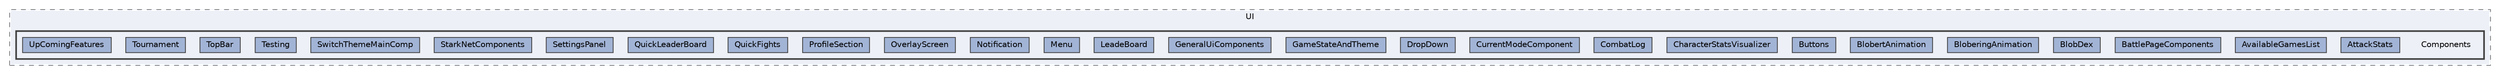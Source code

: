 digraph "Bloberts/Scripts/UI/Components"
{
 // LATEX_PDF_SIZE
  bgcolor="transparent";
  edge [fontname=Helvetica,fontsize=10,labelfontname=Helvetica,labelfontsize=10];
  node [fontname=Helvetica,fontsize=10,shape=box,height=0.2,width=0.4];
  compound=true
  subgraph clusterdir_05b9da9c231dc04fb68445786587af22 {
    graph [ bgcolor="#edf0f7", pencolor="grey50", label="UI", fontname=Helvetica,fontsize=10 style="filled,dashed", URL="dir_05b9da9c231dc04fb68445786587af22.html",tooltip=""]
  subgraph clusterdir_87cc03029c4ec6f21ab385a6bf609d9d {
    graph [ bgcolor="#edf0f7", pencolor="grey25", label="", fontname=Helvetica,fontsize=10 style="filled,bold", URL="dir_87cc03029c4ec6f21ab385a6bf609d9d.html",tooltip=""]
    dir_87cc03029c4ec6f21ab385a6bf609d9d [shape=plaintext, label="Components"];
  dir_de68eb5702e1f1919eb4f2f459347e88 [label="AttackStats", fillcolor="#a2b4d6", color="grey25", style="filled", URL="dir_de68eb5702e1f1919eb4f2f459347e88.html",tooltip=""];
  dir_13dc793941a4a40ce95d1559a481a908 [label="AvailableGamesList", fillcolor="#a2b4d6", color="grey25", style="filled", URL="dir_13dc793941a4a40ce95d1559a481a908.html",tooltip=""];
  dir_530ec34921bd9814d92769c92530aef6 [label="BattlePageComponents", fillcolor="#a2b4d6", color="grey25", style="filled", URL="dir_530ec34921bd9814d92769c92530aef6.html",tooltip=""];
  dir_f538152c8ce8122b285f7fda0a3145fd [label="BlobDex", fillcolor="#a2b4d6", color="grey25", style="filled", URL="dir_f538152c8ce8122b285f7fda0a3145fd.html",tooltip=""];
  dir_f2f24372b15ef8793b6be456d4d50160 [label="BloberingAnimation", fillcolor="#a2b4d6", color="grey25", style="filled", URL="dir_f2f24372b15ef8793b6be456d4d50160.html",tooltip=""];
  dir_ab57a2e1d6171aeb219fa474788c1766 [label="BlobertAnimation", fillcolor="#a2b4d6", color="grey25", style="filled", URL="dir_ab57a2e1d6171aeb219fa474788c1766.html",tooltip=""];
  dir_9876196bd6d6f700c738298735b8b10d [label="Buttons", fillcolor="#a2b4d6", color="grey25", style="filled", URL="dir_9876196bd6d6f700c738298735b8b10d.html",tooltip=""];
  dir_fed38ff7f1e580a5e6797f78e505a7c7 [label="CharacterStatsVisualizer", fillcolor="#a2b4d6", color="grey25", style="filled", URL="dir_fed38ff7f1e580a5e6797f78e505a7c7.html",tooltip=""];
  dir_68f15a97615d07698f1d38c53daf36bb [label="CombatLog", fillcolor="#a2b4d6", color="grey25", style="filled", URL="dir_68f15a97615d07698f1d38c53daf36bb.html",tooltip=""];
  dir_7bbc26255edd9b45d81967213774258d [label="CurrentModeComponent", fillcolor="#a2b4d6", color="grey25", style="filled", URL="dir_7bbc26255edd9b45d81967213774258d.html",tooltip=""];
  dir_b8ef034200108f4af55e31414d332ea1 [label="DropDown", fillcolor="#a2b4d6", color="grey25", style="filled", URL="dir_b8ef034200108f4af55e31414d332ea1.html",tooltip=""];
  dir_9f9919073cac8826646651aa33a348a7 [label="GameStateAndTheme", fillcolor="#a2b4d6", color="grey25", style="filled", URL="dir_9f9919073cac8826646651aa33a348a7.html",tooltip=""];
  dir_9eab6daf260a94859f8e12e729bbdf4d [label="GeneralUiComponents", fillcolor="#a2b4d6", color="grey25", style="filled", URL="dir_9eab6daf260a94859f8e12e729bbdf4d.html",tooltip=""];
  dir_cb2e4d35584f4d243621471c7ae74b7f [label="LeadeBoard", fillcolor="#a2b4d6", color="grey25", style="filled", URL="dir_cb2e4d35584f4d243621471c7ae74b7f.html",tooltip=""];
  dir_c8fa78c2c29103956facce66bd129ca1 [label="Menu", fillcolor="#a2b4d6", color="grey25", style="filled", URL="dir_c8fa78c2c29103956facce66bd129ca1.html",tooltip=""];
  dir_f5407751428afc75c75e816c73da3f97 [label="Notification", fillcolor="#a2b4d6", color="grey25", style="filled", URL="dir_f5407751428afc75c75e816c73da3f97.html",tooltip=""];
  dir_19a9e0daeba24c6b48560e762d14b574 [label="OverlayScreen", fillcolor="#a2b4d6", color="grey25", style="filled", URL="dir_19a9e0daeba24c6b48560e762d14b574.html",tooltip=""];
  dir_e49ba638e70e31b326ea53afad210d4c [label="ProfileSection", fillcolor="#a2b4d6", color="grey25", style="filled", URL="dir_e49ba638e70e31b326ea53afad210d4c.html",tooltip=""];
  dir_8bbb26aacf8e4ded3a0c5090158678ae [label="QuickFights", fillcolor="#a2b4d6", color="grey25", style="filled", URL="dir_8bbb26aacf8e4ded3a0c5090158678ae.html",tooltip=""];
  dir_861d46b4a983cd64406c2aa380861b07 [label="QuickLeaderBoard", fillcolor="#a2b4d6", color="grey25", style="filled", URL="dir_861d46b4a983cd64406c2aa380861b07.html",tooltip=""];
  dir_a9b5fb4fc51f27e67259ca1db584618e [label="SettingsPanel", fillcolor="#a2b4d6", color="grey25", style="filled", URL="dir_a9b5fb4fc51f27e67259ca1db584618e.html",tooltip=""];
  dir_50eca15cad0b1690f76a7b2c75cb5599 [label="StarkNetComponents", fillcolor="#a2b4d6", color="grey25", style="filled", URL="dir_50eca15cad0b1690f76a7b2c75cb5599.html",tooltip=""];
  dir_23416d47a794adfe46cc59ce516c5af5 [label="SwitchThemeMainComp", fillcolor="#a2b4d6", color="grey25", style="filled", URL="dir_23416d47a794adfe46cc59ce516c5af5.html",tooltip=""];
  dir_ed2d342d9962ac4a426d4bca358d1037 [label="Testing", fillcolor="#a2b4d6", color="grey25", style="filled", URL="dir_ed2d342d9962ac4a426d4bca358d1037.html",tooltip=""];
  dir_5758ed222fef57b2265ff675f2468a84 [label="TopBar", fillcolor="#a2b4d6", color="grey25", style="filled", URL="dir_5758ed222fef57b2265ff675f2468a84.html",tooltip=""];
  dir_241a84b4adb7d1ce6da99a2d1ec6dd99 [label="Tournament", fillcolor="#a2b4d6", color="grey25", style="filled", URL="dir_241a84b4adb7d1ce6da99a2d1ec6dd99.html",tooltip=""];
  dir_309615172ace352d70596e7783bacba6 [label="UpComingFeatures", fillcolor="#a2b4d6", color="grey25", style="filled", URL="dir_309615172ace352d70596e7783bacba6.html",tooltip=""];
  }
  }
}
